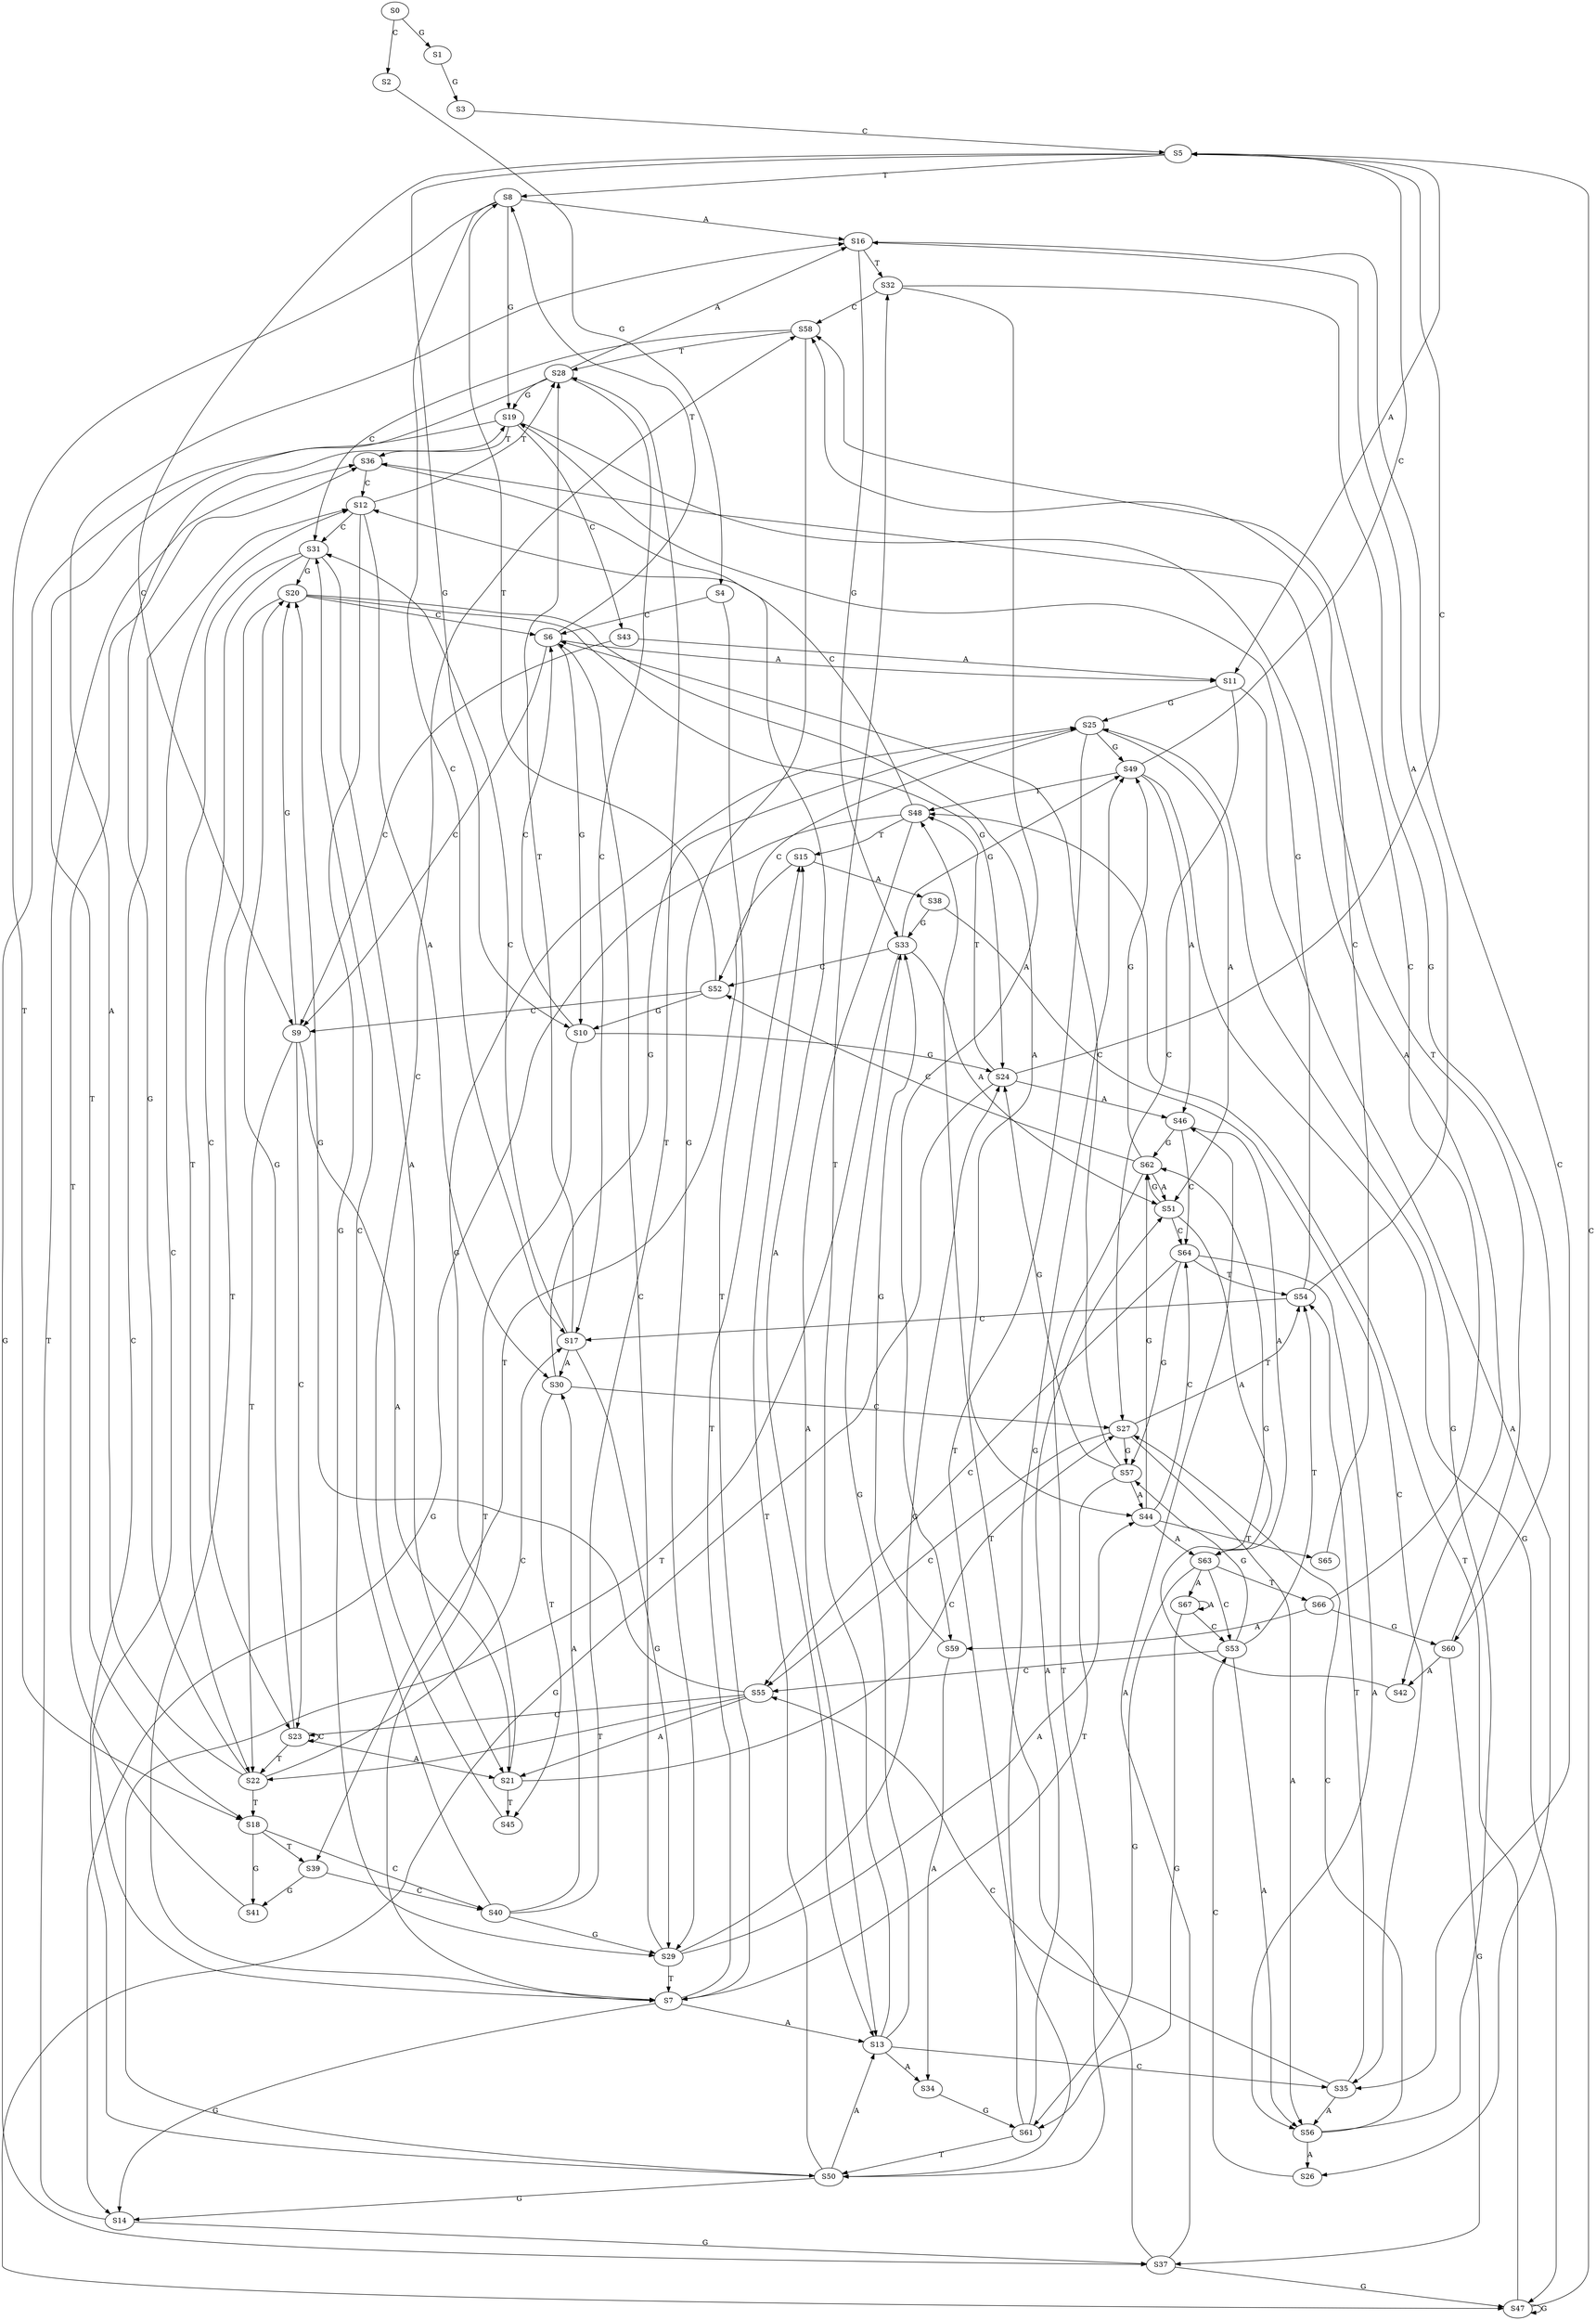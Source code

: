 strict digraph  {
	S0 -> S1 [ label = G ];
	S0 -> S2 [ label = C ];
	S1 -> S3 [ label = G ];
	S2 -> S4 [ label = G ];
	S3 -> S5 [ label = C ];
	S4 -> S6 [ label = C ];
	S4 -> S7 [ label = T ];
	S5 -> S8 [ label = T ];
	S5 -> S9 [ label = C ];
	S5 -> S10 [ label = G ];
	S5 -> S11 [ label = A ];
	S6 -> S10 [ label = G ];
	S6 -> S8 [ label = T ];
	S6 -> S9 [ label = C ];
	S6 -> S11 [ label = A ];
	S7 -> S12 [ label = C ];
	S7 -> S13 [ label = A ];
	S7 -> S14 [ label = G ];
	S7 -> S15 [ label = T ];
	S8 -> S16 [ label = A ];
	S8 -> S17 [ label = C ];
	S8 -> S18 [ label = T ];
	S8 -> S19 [ label = G ];
	S9 -> S20 [ label = G ];
	S9 -> S21 [ label = A ];
	S9 -> S22 [ label = T ];
	S9 -> S23 [ label = C ];
	S10 -> S24 [ label = G ];
	S10 -> S6 [ label = C ];
	S10 -> S7 [ label = T ];
	S11 -> S25 [ label = G ];
	S11 -> S26 [ label = A ];
	S11 -> S27 [ label = C ];
	S12 -> S28 [ label = T ];
	S12 -> S29 [ label = G ];
	S12 -> S30 [ label = A ];
	S12 -> S31 [ label = C ];
	S13 -> S32 [ label = T ];
	S13 -> S33 [ label = G ];
	S13 -> S34 [ label = A ];
	S13 -> S35 [ label = C ];
	S14 -> S36 [ label = T ];
	S14 -> S37 [ label = G ];
	S15 -> S38 [ label = A ];
	S15 -> S39 [ label = T ];
	S16 -> S33 [ label = G ];
	S16 -> S32 [ label = T ];
	S16 -> S35 [ label = C ];
	S17 -> S28 [ label = T ];
	S17 -> S29 [ label = G ];
	S17 -> S31 [ label = C ];
	S17 -> S30 [ label = A ];
	S18 -> S40 [ label = C ];
	S18 -> S41 [ label = G ];
	S18 -> S39 [ label = T ];
	S19 -> S42 [ label = A ];
	S19 -> S43 [ label = C ];
	S19 -> S37 [ label = G ];
	S19 -> S36 [ label = T ];
	S20 -> S44 [ label = A ];
	S20 -> S24 [ label = G ];
	S20 -> S7 [ label = T ];
	S20 -> S6 [ label = C ];
	S21 -> S25 [ label = G ];
	S21 -> S45 [ label = T ];
	S21 -> S27 [ label = C ];
	S22 -> S19 [ label = G ];
	S22 -> S16 [ label = A ];
	S22 -> S17 [ label = C ];
	S22 -> S18 [ label = T ];
	S23 -> S20 [ label = G ];
	S23 -> S23 [ label = C ];
	S23 -> S21 [ label = A ];
	S23 -> S22 [ label = T ];
	S24 -> S46 [ label = A ];
	S24 -> S47 [ label = G ];
	S24 -> S5 [ label = C ];
	S24 -> S48 [ label = T ];
	S25 -> S49 [ label = G ];
	S25 -> S50 [ label = T ];
	S25 -> S51 [ label = A ];
	S25 -> S52 [ label = C ];
	S26 -> S53 [ label = C ];
	S27 -> S54 [ label = T ];
	S27 -> S55 [ label = C ];
	S27 -> S56 [ label = A ];
	S27 -> S57 [ label = G ];
	S28 -> S19 [ label = G ];
	S28 -> S17 [ label = C ];
	S28 -> S16 [ label = A ];
	S28 -> S18 [ label = T ];
	S29 -> S24 [ label = G ];
	S29 -> S7 [ label = T ];
	S29 -> S6 [ label = C ];
	S29 -> S44 [ label = A ];
	S30 -> S45 [ label = T ];
	S30 -> S27 [ label = C ];
	S30 -> S25 [ label = G ];
	S31 -> S23 [ label = C ];
	S31 -> S21 [ label = A ];
	S31 -> S22 [ label = T ];
	S31 -> S20 [ label = G ];
	S32 -> S58 [ label = C ];
	S32 -> S59 [ label = A ];
	S32 -> S60 [ label = G ];
	S33 -> S50 [ label = T ];
	S33 -> S51 [ label = A ];
	S33 -> S52 [ label = C ];
	S33 -> S49 [ label = G ];
	S34 -> S61 [ label = G ];
	S35 -> S55 [ label = C ];
	S35 -> S54 [ label = T ];
	S35 -> S56 [ label = A ];
	S36 -> S12 [ label = C ];
	S36 -> S13 [ label = A ];
	S37 -> S47 [ label = G ];
	S37 -> S48 [ label = T ];
	S37 -> S46 [ label = A ];
	S38 -> S35 [ label = C ];
	S38 -> S33 [ label = G ];
	S39 -> S41 [ label = G ];
	S39 -> S40 [ label = C ];
	S40 -> S30 [ label = A ];
	S40 -> S28 [ label = T ];
	S40 -> S31 [ label = C ];
	S40 -> S29 [ label = G ];
	S41 -> S36 [ label = T ];
	S42 -> S62 [ label = G ];
	S43 -> S9 [ label = C ];
	S43 -> S11 [ label = A ];
	S44 -> S63 [ label = A ];
	S44 -> S64 [ label = C ];
	S44 -> S62 [ label = G ];
	S44 -> S65 [ label = T ];
	S45 -> S58 [ label = C ];
	S46 -> S63 [ label = A ];
	S46 -> S64 [ label = C ];
	S46 -> S62 [ label = G ];
	S47 -> S48 [ label = T ];
	S47 -> S5 [ label = C ];
	S47 -> S47 [ label = G ];
	S48 -> S13 [ label = A ];
	S48 -> S12 [ label = C ];
	S48 -> S14 [ label = G ];
	S48 -> S15 [ label = T ];
	S49 -> S46 [ label = A ];
	S49 -> S47 [ label = G ];
	S49 -> S48 [ label = T ];
	S49 -> S5 [ label = C ];
	S50 -> S13 [ label = A ];
	S50 -> S12 [ label = C ];
	S50 -> S14 [ label = G ];
	S50 -> S15 [ label = T ];
	S51 -> S63 [ label = A ];
	S51 -> S64 [ label = C ];
	S51 -> S62 [ label = G ];
	S52 -> S9 [ label = C ];
	S52 -> S8 [ label = T ];
	S52 -> S10 [ label = G ];
	S53 -> S56 [ label = A ];
	S53 -> S55 [ label = C ];
	S53 -> S57 [ label = G ];
	S53 -> S54 [ label = T ];
	S54 -> S16 [ label = A ];
	S54 -> S17 [ label = C ];
	S54 -> S19 [ label = G ];
	S55 -> S23 [ label = C ];
	S55 -> S21 [ label = A ];
	S55 -> S22 [ label = T ];
	S55 -> S20 [ label = G ];
	S56 -> S25 [ label = G ];
	S56 -> S27 [ label = C ];
	S56 -> S26 [ label = A ];
	S57 -> S24 [ label = G ];
	S57 -> S44 [ label = A ];
	S57 -> S6 [ label = C ];
	S57 -> S7 [ label = T ];
	S58 -> S31 [ label = C ];
	S58 -> S29 [ label = G ];
	S58 -> S28 [ label = T ];
	S59 -> S33 [ label = G ];
	S59 -> S34 [ label = A ];
	S60 -> S37 [ label = G ];
	S60 -> S42 [ label = A ];
	S60 -> S36 [ label = T ];
	S61 -> S50 [ label = T ];
	S61 -> S51 [ label = A ];
	S61 -> S49 [ label = G ];
	S62 -> S50 [ label = T ];
	S62 -> S51 [ label = A ];
	S62 -> S49 [ label = G ];
	S62 -> S52 [ label = C ];
	S63 -> S66 [ label = T ];
	S63 -> S53 [ label = C ];
	S63 -> S67 [ label = A ];
	S63 -> S61 [ label = G ];
	S64 -> S54 [ label = T ];
	S64 -> S57 [ label = G ];
	S64 -> S55 [ label = C ];
	S64 -> S56 [ label = A ];
	S65 -> S58 [ label = C ];
	S66 -> S59 [ label = A ];
	S66 -> S58 [ label = C ];
	S66 -> S60 [ label = G ];
	S67 -> S61 [ label = G ];
	S67 -> S53 [ label = C ];
	S67 -> S67 [ label = A ];
}
